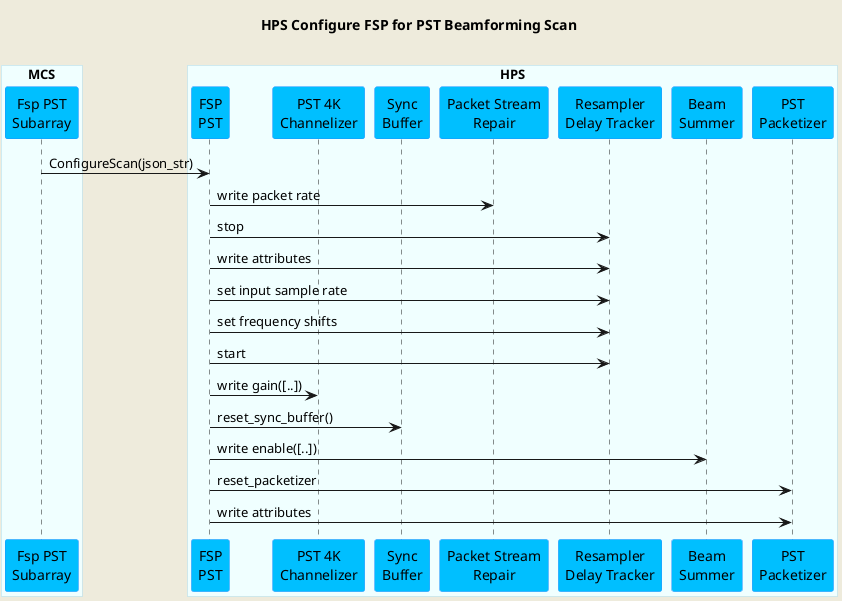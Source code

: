 @startuml
'https://plantuml.com/sequence-diagram

skinparam backgroundColor #EEEBDC
skinparam sequence {
ParticipantBorderColor DodgerBlue
ParticipantBackgroundColor DeepSkyBlue
ActorBorderColor DarkGreen
ActorBackgroundColor Green
BoxBorderColor LightBlue
BoxBackgroundColor #F0FFFF
}

title HPS Configure FSP for PST Beamforming Scan\n

box "MCS"
participant "Fsp PST\nSubarray" as fsppst
end box

box "HPS"
participant "FSP\nPST" as hpsfsppst
participant "PST 4K\nChannelizer" as channelizer
participant "Sync\nBuffer" as buffer
participant "Packet Stream\nRepair" as psr
participant "Resampler\nDelay Tracker" as rdt
participant "Beam\nSummer" as summer
participant "PST\nPacketizer" as packetizer

end box

fsppst     -> hpsfsppst   : ConfigureScan(json_str)
hpsfsppst  -> psr         : write packet rate
hpsfsppst  -> rdt         : stop
hpsfsppst  -> rdt         : write attributes
hpsfsppst  -> rdt         : set input sample rate
hpsfsppst  -> rdt         : set frequency shifts
hpsfsppst  -> rdt         : start
hpsfsppst  -> channelizer : write gain([..])
hpsfsppst  -> buffer      : reset_sync_buffer()
hpsfsppst  -> summer      : write enable([..])
hpsfsppst  -> packetizer  : reset_packetizer
hpsfsppst  -> packetizer  : write attributes

@enduml